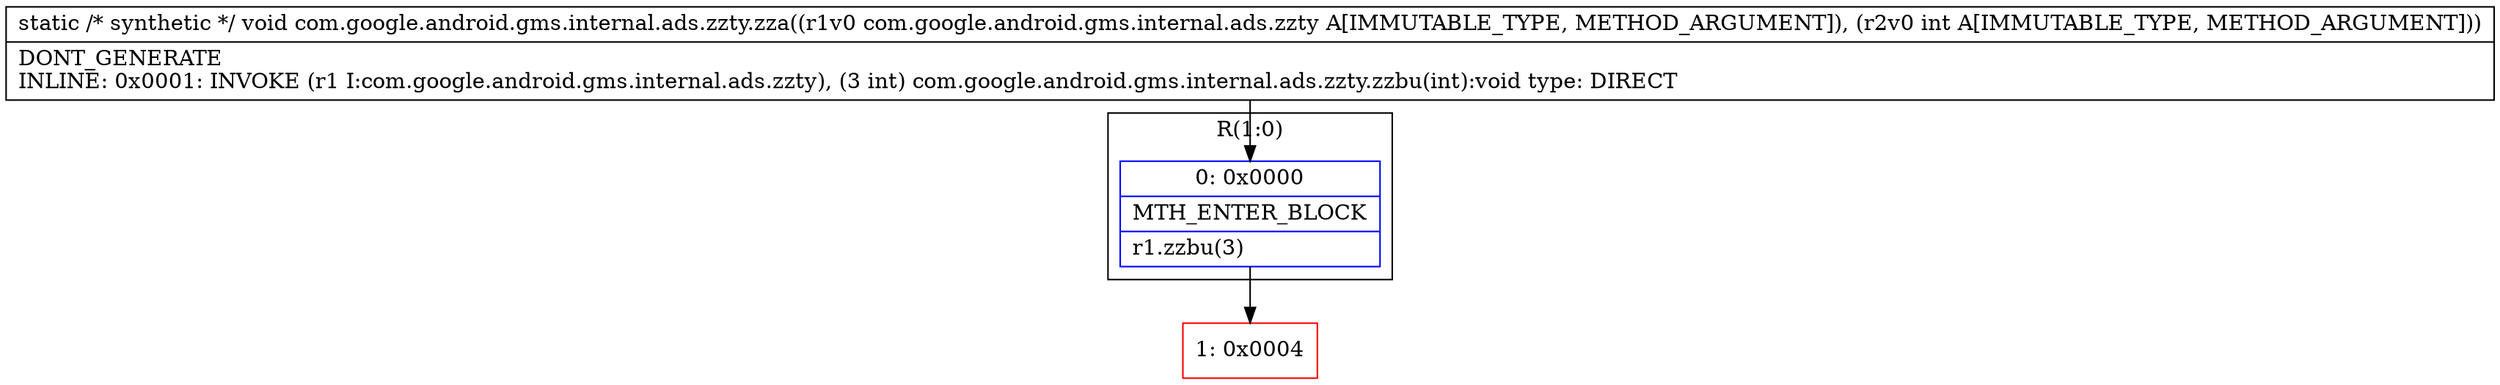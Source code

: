 digraph "CFG forcom.google.android.gms.internal.ads.zzty.zza(Lcom\/google\/android\/gms\/internal\/ads\/zzty;I)V" {
subgraph cluster_Region_328483199 {
label = "R(1:0)";
node [shape=record,color=blue];
Node_0 [shape=record,label="{0\:\ 0x0000|MTH_ENTER_BLOCK\l|r1.zzbu(3)\l}"];
}
Node_1 [shape=record,color=red,label="{1\:\ 0x0004}"];
MethodNode[shape=record,label="{static \/* synthetic *\/ void com.google.android.gms.internal.ads.zzty.zza((r1v0 com.google.android.gms.internal.ads.zzty A[IMMUTABLE_TYPE, METHOD_ARGUMENT]), (r2v0 int A[IMMUTABLE_TYPE, METHOD_ARGUMENT]))  | DONT_GENERATE\lINLINE: 0x0001: INVOKE  (r1 I:com.google.android.gms.internal.ads.zzty), (3 int) com.google.android.gms.internal.ads.zzty.zzbu(int):void type: DIRECT\l}"];
MethodNode -> Node_0;
Node_0 -> Node_1;
}

